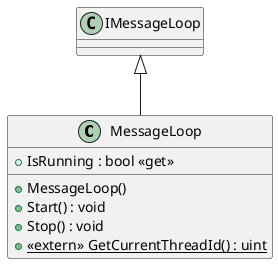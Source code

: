 @startuml
class MessageLoop {
    + IsRunning : bool <<get>>
    + MessageLoop()
    + Start() : void
    + Stop() : void
    + {static} <<extern>> GetCurrentThreadId() : uint
}
IMessageLoop <|-- MessageLoop
@enduml
